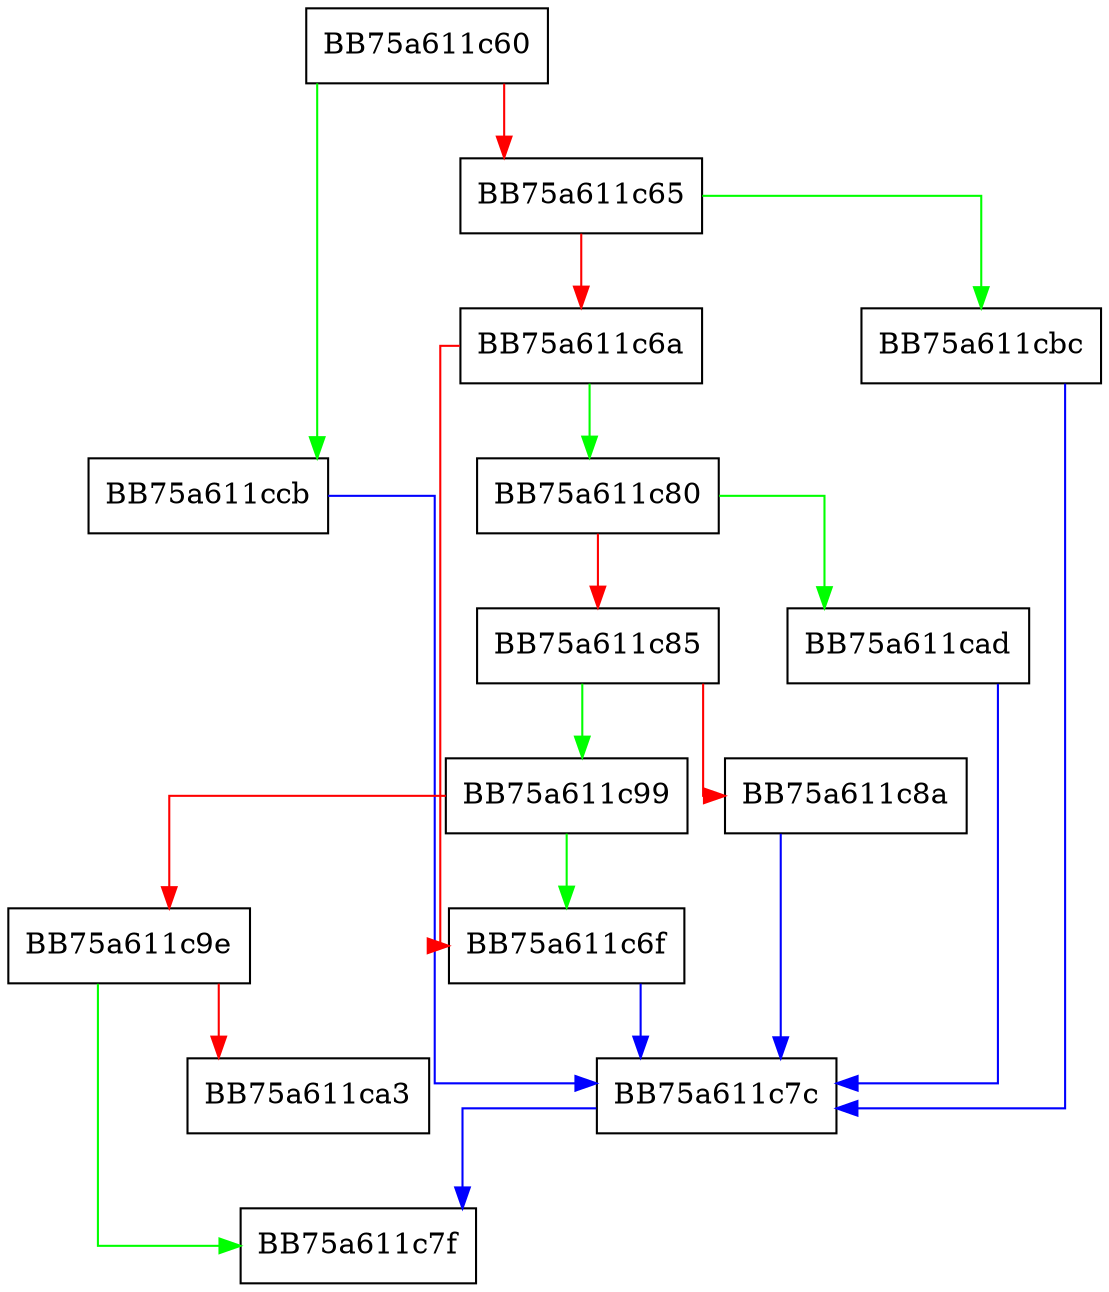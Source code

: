 digraph get_SelectorBase {
  node [shape="box"];
  graph [splines=ortho];
  BB75a611c60 -> BB75a611ccb [color="green"];
  BB75a611c60 -> BB75a611c65 [color="red"];
  BB75a611c65 -> BB75a611cbc [color="green"];
  BB75a611c65 -> BB75a611c6a [color="red"];
  BB75a611c6a -> BB75a611c80 [color="green"];
  BB75a611c6a -> BB75a611c6f [color="red"];
  BB75a611c6f -> BB75a611c7c [color="blue"];
  BB75a611c7c -> BB75a611c7f [color="blue"];
  BB75a611c80 -> BB75a611cad [color="green"];
  BB75a611c80 -> BB75a611c85 [color="red"];
  BB75a611c85 -> BB75a611c99 [color="green"];
  BB75a611c85 -> BB75a611c8a [color="red"];
  BB75a611c8a -> BB75a611c7c [color="blue"];
  BB75a611c99 -> BB75a611c6f [color="green"];
  BB75a611c99 -> BB75a611c9e [color="red"];
  BB75a611c9e -> BB75a611c7f [color="green"];
  BB75a611c9e -> BB75a611ca3 [color="red"];
  BB75a611cad -> BB75a611c7c [color="blue"];
  BB75a611cbc -> BB75a611c7c [color="blue"];
  BB75a611ccb -> BB75a611c7c [color="blue"];
}